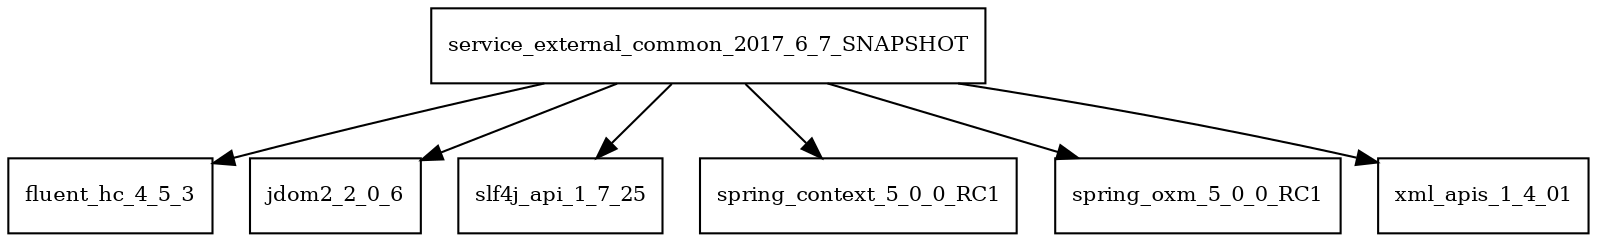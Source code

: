 digraph service_external_common_2017_6_7_SNAPSHOT_dependencies {
  node [shape = box, fontsize=10.0];
  service_external_common_2017_6_7_SNAPSHOT -> fluent_hc_4_5_3;
  service_external_common_2017_6_7_SNAPSHOT -> jdom2_2_0_6;
  service_external_common_2017_6_7_SNAPSHOT -> slf4j_api_1_7_25;
  service_external_common_2017_6_7_SNAPSHOT -> spring_context_5_0_0_RC1;
  service_external_common_2017_6_7_SNAPSHOT -> spring_oxm_5_0_0_RC1;
  service_external_common_2017_6_7_SNAPSHOT -> xml_apis_1_4_01;
}
